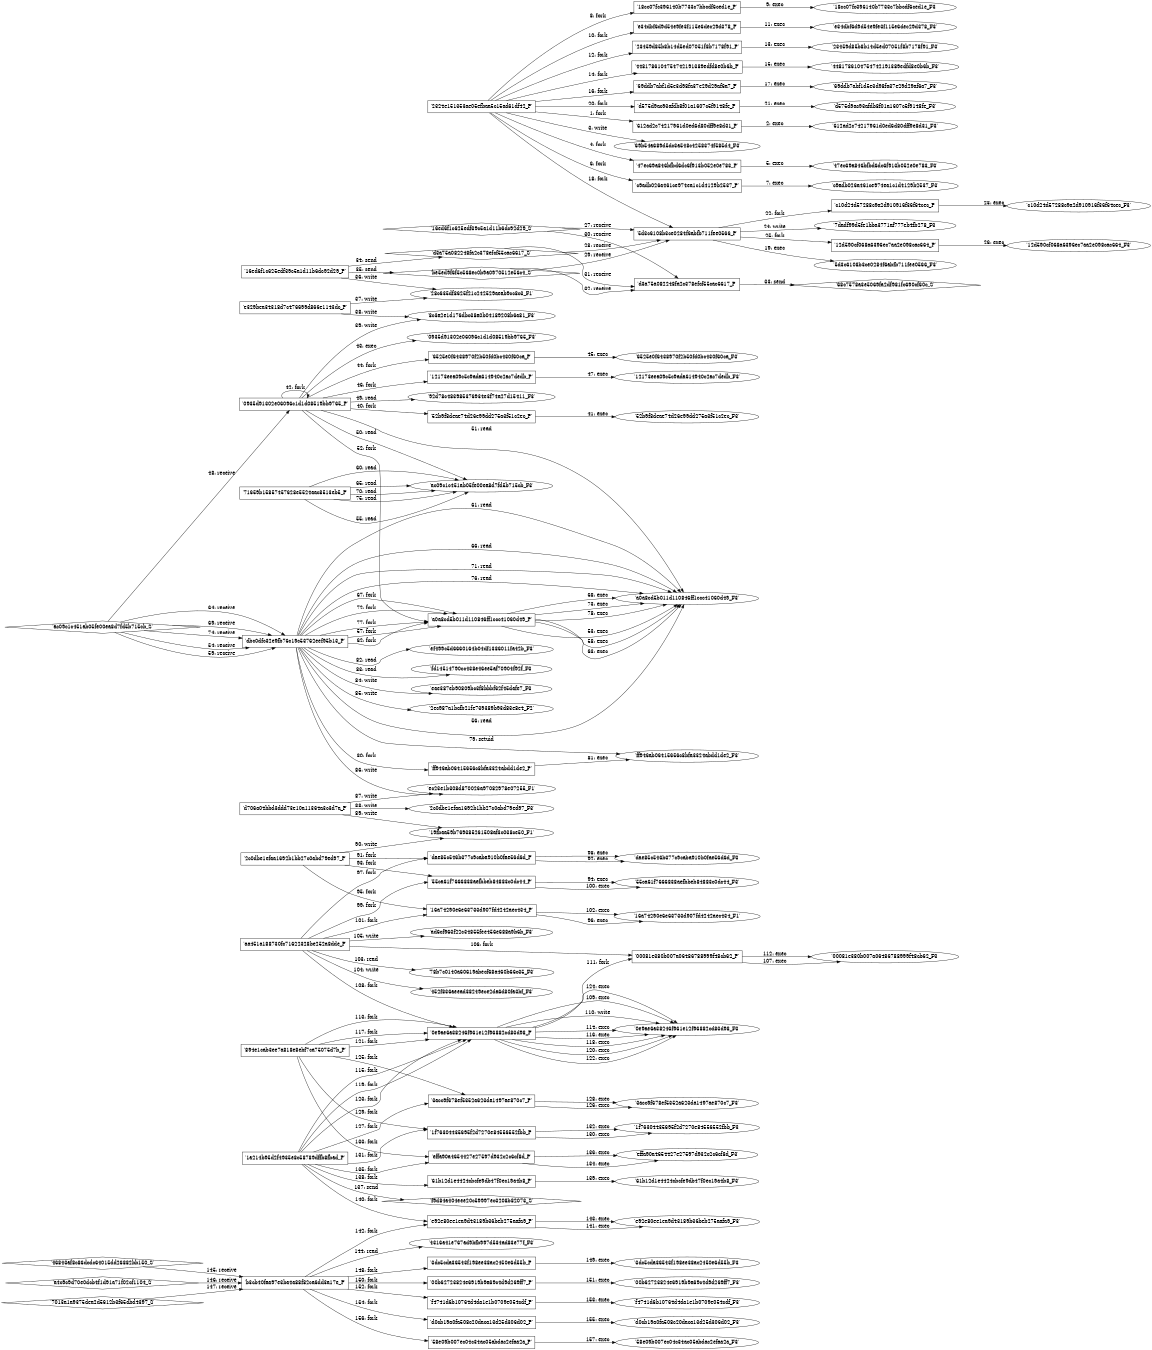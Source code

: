 digraph "D:\Learning\Paper\apt\基于CTI的攻击预警\Dataset\攻击图\ASGfromALLCTI\Lemon Duck spreads its wings Actors target Microsoft Exchange servers, incorporate new TTPs.dot" {
rankdir="LR"
size="9"
fixedsize="false"
splines="true"
nodesep=0.3
ranksep=0
fontsize=10
overlap="scalexy"
engine= "neato"
	"'2324e151353ae05efbaa5c15ad61df42_P'" [node_type=Process shape=box]
	"'612ad2c74217961d0ed6d80dff9e8d31_P'" [node_type=Process shape=box]
	"'2324e151353ae05efbaa5c15ad61df42_P'" -> "'612ad2c74217961d0ed6d80dff9e8d31_P'" [label="1: fork"]
	"'612ad2c74217961d0ed6d80dff9e8d31_P'" [node_type=Process shape=box]
	"'612ad2c74217961d0ed6d80dff9e8d31_F3'" [node_type=File shape=ellipse]
	"'612ad2c74217961d0ed6d80dff9e8d31_P'" -> "'612ad2c74217961d0ed6d80dff9e8d31_F3'" [label="2: exec"]
	"'69b54a689d5dc3a548c4258374f585d4_F3'" [node_type=file shape=ellipse]
	"'2324e151353ae05efbaa5c15ad61df42_P'" [node_type=Process shape=box]
	"'2324e151353ae05efbaa5c15ad61df42_P'" -> "'69b54a689d5dc3a548c4258374f585d4_F3'" [label="3: write"]
	"'2324e151353ae05efbaa5c15ad61df42_P'" [node_type=Process shape=box]
	"'47ec69a846bfbd6dc6f913b052e0e783_P'" [node_type=Process shape=box]
	"'2324e151353ae05efbaa5c15ad61df42_P'" -> "'47ec69a846bfbd6dc6f913b052e0e783_P'" [label="4: fork"]
	"'47ec69a846bfbd6dc6f913b052e0e783_P'" [node_type=Process shape=box]
	"'47ec69a846bfbd6dc6f913b052e0e783_F3'" [node_type=File shape=ellipse]
	"'47ec69a846bfbd6dc6f913b052e0e783_P'" -> "'47ec69a846bfbd6dc6f913b052e0e783_F3'" [label="5: exec"]
	"'2324e151353ae05efbaa5c15ad61df42_P'" [node_type=Process shape=box]
	"'c9adb026a461ce974ea1c1d4129b2537_P'" [node_type=Process shape=box]
	"'2324e151353ae05efbaa5c15ad61df42_P'" -> "'c9adb026a461ce974ea1c1d4129b2537_P'" [label="6: fork"]
	"'c9adb026a461ce974ea1c1d4129b2537_P'" [node_type=Process shape=box]
	"'c9adb026a461ce974ea1c1d4129b2537_F3'" [node_type=File shape=ellipse]
	"'c9adb026a461ce974ea1c1d4129b2537_P'" -> "'c9adb026a461ce974ea1c1d4129b2537_F3'" [label="7: exec"]
	"'2324e151353ae05efbaa5c15ad61df42_P'" [node_type=Process shape=box]
	"'18cc07fc396140b7733c7bbcdf6ced1e_P'" [node_type=Process shape=box]
	"'2324e151353ae05efbaa5c15ad61df42_P'" -> "'18cc07fc396140b7733c7bbcdf6ced1e_P'" [label="8: fork"]
	"'18cc07fc396140b7733c7bbcdf6ced1e_P'" [node_type=Process shape=box]
	"'18cc07fc396140b7733c7bbcdf6ced1e_F3'" [node_type=File shape=ellipse]
	"'18cc07fc396140b7733c7bbcdf6ced1e_P'" -> "'18cc07fc396140b7733c7bbcdf6ced1e_F3'" [label="9: exec"]
	"'2324e151353ae05efbaa5c15ad61df42_P'" [node_type=Process shape=box]
	"'e34dbf6d9d54e9fe3f115e6dec29d378_P'" [node_type=Process shape=box]
	"'2324e151353ae05efbaa5c15ad61df42_P'" -> "'e34dbf6d9d54e9fe3f115e6dec29d378_P'" [label="10: fork"]
	"'e34dbf6d9d54e9fe3f115e6dec29d378_P'" [node_type=Process shape=box]
	"'e34dbf6d9d54e9fe3f115e6dec29d378_F3'" [node_type=File shape=ellipse]
	"'e34dbf6d9d54e9fe3f115e6dec29d378_P'" -> "'e34dbf6d9d54e9fe3f115e6dec29d378_F3'" [label="11: exec"]
	"'2324e151353ae05efbaa5c15ad61df42_P'" [node_type=Process shape=box]
	"'23459d85b8b14d5ed07051f8b7178f91_P'" [node_type=Process shape=box]
	"'2324e151353ae05efbaa5c15ad61df42_P'" -> "'23459d85b8b14d5ed07051f8b7178f91_P'" [label="12: fork"]
	"'23459d85b8b14d5ed07051f8b7178f91_P'" [node_type=Process shape=box]
	"'23459d85b8b14d5ed07051f8b7178f91_F3'" [node_type=File shape=ellipse]
	"'23459d85b8b14d5ed07051f8b7178f91_P'" -> "'23459d85b8b14d5ed07051f8b7178f91_F3'" [label="13: exec"]
	"'2324e151353ae05efbaa5c15ad61df42_P'" [node_type=Process shape=box]
	"'4481786104754742191389edfd8e0b6b_P'" [node_type=Process shape=box]
	"'2324e151353ae05efbaa5c15ad61df42_P'" -> "'4481786104754742191389edfd8e0b6b_P'" [label="14: fork"]
	"'4481786104754742191389edfd8e0b6b_P'" [node_type=Process shape=box]
	"'4481786104754742191389edfd8e0b6b_F3'" [node_type=File shape=ellipse]
	"'4481786104754742191389edfd8e0b6b_P'" -> "'4481786104754742191389edfd8e0b6b_F3'" [label="15: exec"]
	"'2324e151353ae05efbaa5c15ad61df42_P'" [node_type=Process shape=box]
	"'69ddb7abf1d5e3d98fa37e29d29af6a7_P'" [node_type=Process shape=box]
	"'2324e151353ae05efbaa5c15ad61df42_P'" -> "'69ddb7abf1d5e3d98fa37e29d29af6a7_P'" [label="16: fork"]
	"'69ddb7abf1d5e3d98fa37e29d29af6a7_P'" [node_type=Process shape=box]
	"'69ddb7abf1d5e3d98fa37e29d29af6a7_F3'" [node_type=File shape=ellipse]
	"'69ddb7abf1d5e3d98fa37e29d29af6a7_P'" -> "'69ddb7abf1d5e3d98fa37e29d29af6a7_F3'" [label="17: exec"]
	"'2324e151353ae05efbaa5c15ad61df42_P'" [node_type=Process shape=box]
	"'5d3c6108b3ce0284f6abfb711fee0566_P'" [node_type=Process shape=box]
	"'2324e151353ae05efbaa5c15ad61df42_P'" -> "'5d3c6108b3ce0284f6abfb711fee0566_P'" [label="18: fork"]
	"'5d3c6108b3ce0284f6abfb711fee0566_P'" [node_type=Process shape=box]
	"'5d3c6108b3ce0284f6abfb711fee0566_F3'" [node_type=File shape=ellipse]
	"'5d3c6108b3ce0284f6abfb711fee0566_P'" -> "'5d3c6108b3ce0284f6abfb711fee0566_F3'" [label="19: exec"]
	"'2324e151353ae05efbaa5c15ad61df42_P'" [node_type=Process shape=box]
	"'d575d9ac93afdb8f01a1607c5f9148fe_P'" [node_type=Process shape=box]
	"'2324e151353ae05efbaa5c15ad61df42_P'" -> "'d575d9ac93afdb8f01a1607c5f9148fe_P'" [label="20: fork"]
	"'d575d9ac93afdb8f01a1607c5f9148fe_P'" [node_type=Process shape=box]
	"'d575d9ac93afdb8f01a1607c5f9148fe_F3'" [node_type=File shape=ellipse]
	"'d575d9ac93afdb8f01a1607c5f9148fe_P'" -> "'d575d9ac93afdb8f01a1607c5f9148fe_F3'" [label="21: exec"]
	"'5d3c6108b3ce0284f6abfb711fee0566_P'" [node_type=Process shape=box]
	"'c10d24d57288c9a2d910916f36f64cec_P'" [node_type=Process shape=box]
	"'5d3c6108b3ce0284f6abfb711fee0566_P'" -> "'c10d24d57288c9a2d910916f36f64cec_P'" [label="22: fork"]
	"'c10d24d57288c9a2d910916f36f64cec_P'" [node_type=Process shape=box]
	"'c10d24d57288c9a2d910916f36f64cec_F3'" [node_type=File shape=ellipse]
	"'c10d24d57288c9a2d910916f36f64cec_P'" -> "'c10d24d57288c9a2d910916f36f64cec_F3'" [label="23: exec"]
	"'7dadf99d5fe1bba3771af777eb4fb278_F3'" [node_type=file shape=ellipse]
	"'5d3c6108b3ce0284f6abfb711fee0566_P'" [node_type=Process shape=box]
	"'5d3c6108b3ce0284f6abfb711fee0566_P'" -> "'7dadf99d5fe1bba3771af777eb4fb278_F3'" [label="24: write"]
	"'5d3c6108b3ce0284f6abfb711fee0566_P'" [node_type=Process shape=box]
	"'12d590cf068a6396ec7aa2e098cac664_P'" [node_type=Process shape=box]
	"'5d3c6108b3ce0284f6abfb711fee0566_P'" -> "'12d590cf068a6396ec7aa2e098cac664_P'" [label="25: fork"]
	"'12d590cf068a6396ec7aa2e098cac664_P'" [node_type=Process shape=box]
	"'12d590cf068a6396ec7aa2e098cac664_F3'" [node_type=File shape=ellipse]
	"'12d590cf068a6396ec7aa2e098cac664_P'" -> "'12d590cf068a6396ec7aa2e098cac664_F3'" [label="26: exec"]
	"'5d3c6108b3ce0284f6abfb711fee0566_P'" [node_type=Process shape=box]
	"'16ed6f1c625edf39c5a1d11b6dc92d29_S'" [node_type=Socket shape=diamond]
	"'16ed6f1c625edf39c5a1d11b6dc92d29_S'" -> "'5d3c6108b3ce0284f6abfb711fee0566_P'" [label="27: receive"]
	"'5d3c6108b3ce0284f6abfb711fee0566_P'" [node_type=Process shape=box]
	"'d3a75a082248fa2c378efcf55cac6617_S'" [node_type=Socket shape=diamond]
	"'d3a75a082248fa2c378efcf55cac6617_S'" -> "'5d3c6108b3ce0284f6abfb711fee0566_P'" [label="28: receive"]
	"'5d3c6108b3ce0284f6abfb711fee0566_P'" [node_type=Process shape=box]
	"'be5ed9f6f5c568ec0b9a0970512e56c4_S'" [node_type=Socket shape=diamond]
	"'be5ed9f6f5c568ec0b9a0970512e56c4_S'" -> "'5d3c6108b3ce0284f6abfb711fee0566_P'" [label="29: receive"]
	"'d3a75a082248fa2c378efcf55cac6617_P'" [node_type=Process shape=box]
	"'16ed6f1c625edf39c5a1d11b6dc92d29_S'" [node_type=Socket shape=diamond]
	"'16ed6f1c625edf39c5a1d11b6dc92d29_S'" -> "'d3a75a082248fa2c378efcf55cac6617_P'" [label="30: receive"]
	"'d3a75a082248fa2c378efcf55cac6617_P'" [node_type=Process shape=box]
	"'d3a75a082248fa2c378efcf55cac6617_S'" [node_type=Socket shape=diamond]
	"'d3a75a082248fa2c378efcf55cac6617_S'" -> "'d3a75a082248fa2c378efcf55cac6617_P'" [label="31: receive"]
	"'d3a75a082248fa2c378efcf55cac6617_P'" [node_type=Process shape=box]
	"'be5ed9f6f5c568ec0b9a0970512e56c4_S'" [node_type=Socket shape=diamond]
	"'be5ed9f6f5c568ec0b9a0970512e56c4_S'" -> "'d3a75a082248fa2c378efcf55cac6617_P'" [label="32: receive"]
	"'68c7578a3e5069fa2df981fc690cf60c_S'" [node_type=Socket shape=diamond]
	"'d3a75a082248fa2c378efcf55cac6617_P'" [node_type=Process shape=box]
	"'d3a75a082248fa2c378efcf55cac6617_P'" -> "'68c7578a3e5069fa2df981fc690cf60c_S'" [label="33: send"]
	"'d3a75a082248fa2c378efcf55cac6617_S'" [node_type=Socket shape=diamond]
	"'16ed6f1c625edf39c5a1d11b6dc92d29_P'" [node_type=Process shape=box]
	"'16ed6f1c625edf39c5a1d11b6dc92d29_P'" -> "'d3a75a082248fa2c378efcf55cac6617_S'" [label="34: send"]
	"'be5ed9f6f5c568ec0b9a0970512e56c4_S'" [node_type=Socket shape=diamond]
	"'16ed6f1c625edf39c5a1d11b6dc92d29_P'" [node_type=Process shape=box]
	"'16ed6f1c625edf39c5a1d11b6dc92d29_P'" -> "'be5ed9f6f5c568ec0b9a0970512e56c4_S'" [label="35: send"]
	"'28c635df8625f21c242529aeab9cc8c3_F1'" [node_type=file shape=ellipse]
	"'16ed6f1c625edf39c5a1d11b6dc92d29_P'" [node_type=Process shape=box]
	"'16ed6f1c625edf39c5a1d11b6dc92d29_P'" -> "'28c635df8625f21c242529aeab9cc8c3_F1'" [label="36: write"]
	"'28c635df8625f21c242529aeab9cc8c3_F1'" [node_type=file shape=ellipse]
	"'e329bea34318d7c476699d866e1143dc_P'" [node_type=Process shape=box]
	"'e329bea34318d7c476699d866e1143dc_P'" -> "'28c635df8625f21c242529aeab9cc8c3_F1'" [label="37: write"]
	"'8c3a2e1d176dbc38a0b04189208b6a81_F3'" [node_type=file shape=ellipse]
	"'e329bea34318d7c476699d866e1143dc_P'" [node_type=Process shape=box]
	"'e329bea34318d7c476699d866e1143dc_P'" -> "'8c3a2e1d176dbc38a0b04189208b6a81_F3'" [label="38: write"]
	"'8c3a2e1d176dbc38a0b04189208b6a81_F3'" [node_type=file shape=ellipse]
	"'0935d91302e06096c1d1d08519bb9765_P'" [node_type=Process shape=box]
	"'0935d91302e06096c1d1d08519bb9765_P'" -> "'8c3a2e1d176dbc38a0b04189208b6a81_F3'" [label="39: write"]
	"'0935d91302e06096c1d1d08519bb9765_P'" [node_type=Process shape=box]
	"'52b9f8deae74d26e99dd275a3f51c2ec_P'" [node_type=Process shape=box]
	"'0935d91302e06096c1d1d08519bb9765_P'" -> "'52b9f8deae74d26e99dd275a3f51c2ec_P'" [label="40: fork"]
	"'52b9f8deae74d26e99dd275a3f51c2ec_P'" [node_type=Process shape=box]
	"'52b9f8deae74d26e99dd275a3f51c2ec_F3'" [node_type=File shape=ellipse]
	"'52b9f8deae74d26e99dd275a3f51c2ec_P'" -> "'52b9f8deae74d26e99dd275a3f51c2ec_F3'" [label="41: exec"]
	"'0935d91302e06096c1d1d08519bb9765_P'" [node_type=Process shape=box]
	"'0935d91302e06096c1d1d08519bb9765_P'" [node_type=Process shape=box]
	"'0935d91302e06096c1d1d08519bb9765_P'" -> "'0935d91302e06096c1d1d08519bb9765_P'" [label="42: fork"]
	"'0935d91302e06096c1d1d08519bb9765_P'" [node_type=Process shape=box]
	"'0935d91302e06096c1d1d08519bb9765_F3'" [node_type=File shape=ellipse]
	"'0935d91302e06096c1d1d08519bb9765_P'" -> "'0935d91302e06096c1d1d08519bb9765_F3'" [label="43: exec"]
	"'0935d91302e06096c1d1d08519bb9765_P'" [node_type=Process shape=box]
	"'6525e0f6438970f2b50fd0bc430f60ca_P'" [node_type=Process shape=box]
	"'0935d91302e06096c1d1d08519bb9765_P'" -> "'6525e0f6438970f2b50fd0bc430f60ca_P'" [label="44: fork"]
	"'6525e0f6438970f2b50fd0bc430f60ca_P'" [node_type=Process shape=box]
	"'6525e0f6438970f2b50fd0bc430f60ca_F3'" [node_type=File shape=ellipse]
	"'6525e0f6438970f2b50fd0bc430f60ca_P'" -> "'6525e0f6438970f2b50fd0bc430f60ca_F3'" [label="45: exec"]
	"'0935d91302e06096c1d1d08519bb9765_P'" [node_type=Process shape=box]
	"'12173eea09c5c9ada614940c2ac7dedb_P'" [node_type=Process shape=box]
	"'0935d91302e06096c1d1d08519bb9765_P'" -> "'12173eea09c5c9ada614940c2ac7dedb_P'" [label="46: fork"]
	"'12173eea09c5c9ada614940c2ac7dedb_P'" [node_type=Process shape=box]
	"'12173eea09c5c9ada614940c2ac7dedb_F3'" [node_type=File shape=ellipse]
	"'12173eea09c5c9ada614940c2ac7dedb_P'" -> "'12173eea09c5c9ada614940c2ac7dedb_F3'" [label="47: exec"]
	"'0935d91302e06096c1d1d08519bb9765_P'" [node_type=Process shape=box]
	"'ac09c1c451ab05fe00ea8d7fd5b715cb_S'" [node_type=Socket shape=diamond]
	"'ac09c1c451ab05fe00ea8d7fd5b715cb_S'" -> "'0935d91302e06096c1d1d08519bb9765_P'" [label="48: receive"]
	"'92d78c483985376934e3f74a27d15411_F3'" [node_type=file shape=ellipse]
	"'0935d91302e06096c1d1d08519bb9765_P'" [node_type=Process shape=box]
	"'0935d91302e06096c1d1d08519bb9765_P'" -> "'92d78c483985376934e3f74a27d15411_F3'" [label="49: read"]
	"'ac09c1c451ab05fe00ea8d7fd5b715cb_F3'" [node_type=file shape=ellipse]
	"'0935d91302e06096c1d1d08519bb9765_P'" [node_type=Process shape=box]
	"'0935d91302e06096c1d1d08519bb9765_P'" -> "'ac09c1c451ab05fe00ea8d7fd5b715cb_F3'" [label="50: read"]
	"'a0a8cd5b011d110846ff1ccc41060d49_F3'" [node_type=file shape=ellipse]
	"'0935d91302e06096c1d1d08519bb9765_P'" [node_type=Process shape=box]
	"'0935d91302e06096c1d1d08519bb9765_P'" -> "'a0a8cd5b011d110846ff1ccc41060d49_F3'" [label="51: read"]
	"'0935d91302e06096c1d1d08519bb9765_P'" [node_type=Process shape=box]
	"'a0a8cd5b011d110846ff1ccc41060d49_P'" [node_type=Process shape=box]
	"'0935d91302e06096c1d1d08519bb9765_P'" -> "'a0a8cd5b011d110846ff1ccc41060d49_P'" [label="52: fork"]
	"'a0a8cd5b011d110846ff1ccc41060d49_P'" [node_type=Process shape=box]
	"'a0a8cd5b011d110846ff1ccc41060d49_F3'" [node_type=File shape=ellipse]
	"'a0a8cd5b011d110846ff1ccc41060d49_P'" -> "'a0a8cd5b011d110846ff1ccc41060d49_F3'" [label="53: exec"]
	"'dbc0dfc32e9fb76c19c53762eef95b13_P'" [node_type=Process shape=box]
	"'ac09c1c451ab05fe00ea8d7fd5b715cb_S'" [node_type=Socket shape=diamond]
	"'ac09c1c451ab05fe00ea8d7fd5b715cb_S'" -> "'dbc0dfc32e9fb76c19c53762eef95b13_P'" [label="54: receive"]
	"'ac09c1c451ab05fe00ea8d7fd5b715cb_F3'" [node_type=file shape=ellipse]
	"'71659b15857457628e5524aac8513eb5_P'" [node_type=Process shape=box]
	"'71659b15857457628e5524aac8513eb5_P'" -> "'ac09c1c451ab05fe00ea8d7fd5b715cb_F3'" [label="55: read"]
	"'a0a8cd5b011d110846ff1ccc41060d49_F3'" [node_type=file shape=ellipse]
	"'dbc0dfc32e9fb76c19c53762eef95b13_P'" [node_type=Process shape=box]
	"'dbc0dfc32e9fb76c19c53762eef95b13_P'" -> "'a0a8cd5b011d110846ff1ccc41060d49_F3'" [label="56: read"]
	"'dbc0dfc32e9fb76c19c53762eef95b13_P'" [node_type=Process shape=box]
	"'a0a8cd5b011d110846ff1ccc41060d49_P'" [node_type=Process shape=box]
	"'dbc0dfc32e9fb76c19c53762eef95b13_P'" -> "'a0a8cd5b011d110846ff1ccc41060d49_P'" [label="57: fork"]
	"'a0a8cd5b011d110846ff1ccc41060d49_P'" [node_type=Process shape=box]
	"'a0a8cd5b011d110846ff1ccc41060d49_F3'" [node_type=File shape=ellipse]
	"'a0a8cd5b011d110846ff1ccc41060d49_P'" -> "'a0a8cd5b011d110846ff1ccc41060d49_F3'" [label="58: exec"]
	"'dbc0dfc32e9fb76c19c53762eef95b13_P'" [node_type=Process shape=box]
	"'ac09c1c451ab05fe00ea8d7fd5b715cb_S'" [node_type=Socket shape=diamond]
	"'ac09c1c451ab05fe00ea8d7fd5b715cb_S'" -> "'dbc0dfc32e9fb76c19c53762eef95b13_P'" [label="59: receive"]
	"'ac09c1c451ab05fe00ea8d7fd5b715cb_F3'" [node_type=file shape=ellipse]
	"'71659b15857457628e5524aac8513eb5_P'" [node_type=Process shape=box]
	"'71659b15857457628e5524aac8513eb5_P'" -> "'ac09c1c451ab05fe00ea8d7fd5b715cb_F3'" [label="60: read"]
	"'a0a8cd5b011d110846ff1ccc41060d49_F3'" [node_type=file shape=ellipse]
	"'dbc0dfc32e9fb76c19c53762eef95b13_P'" [node_type=Process shape=box]
	"'dbc0dfc32e9fb76c19c53762eef95b13_P'" -> "'a0a8cd5b011d110846ff1ccc41060d49_F3'" [label="61: read"]
	"'dbc0dfc32e9fb76c19c53762eef95b13_P'" [node_type=Process shape=box]
	"'a0a8cd5b011d110846ff1ccc41060d49_P'" [node_type=Process shape=box]
	"'dbc0dfc32e9fb76c19c53762eef95b13_P'" -> "'a0a8cd5b011d110846ff1ccc41060d49_P'" [label="62: fork"]
	"'a0a8cd5b011d110846ff1ccc41060d49_P'" [node_type=Process shape=box]
	"'a0a8cd5b011d110846ff1ccc41060d49_F3'" [node_type=File shape=ellipse]
	"'a0a8cd5b011d110846ff1ccc41060d49_P'" -> "'a0a8cd5b011d110846ff1ccc41060d49_F3'" [label="63: exec"]
	"'dbc0dfc32e9fb76c19c53762eef95b13_P'" [node_type=Process shape=box]
	"'ac09c1c451ab05fe00ea8d7fd5b715cb_S'" [node_type=Socket shape=diamond]
	"'ac09c1c451ab05fe00ea8d7fd5b715cb_S'" -> "'dbc0dfc32e9fb76c19c53762eef95b13_P'" [label="64: receive"]
	"'ac09c1c451ab05fe00ea8d7fd5b715cb_F3'" [node_type=file shape=ellipse]
	"'71659b15857457628e5524aac8513eb5_P'" [node_type=Process shape=box]
	"'71659b15857457628e5524aac8513eb5_P'" -> "'ac09c1c451ab05fe00ea8d7fd5b715cb_F3'" [label="65: read"]
	"'a0a8cd5b011d110846ff1ccc41060d49_F3'" [node_type=file shape=ellipse]
	"'dbc0dfc32e9fb76c19c53762eef95b13_P'" [node_type=Process shape=box]
	"'dbc0dfc32e9fb76c19c53762eef95b13_P'" -> "'a0a8cd5b011d110846ff1ccc41060d49_F3'" [label="66: read"]
	"'dbc0dfc32e9fb76c19c53762eef95b13_P'" [node_type=Process shape=box]
	"'a0a8cd5b011d110846ff1ccc41060d49_P'" [node_type=Process shape=box]
	"'dbc0dfc32e9fb76c19c53762eef95b13_P'" -> "'a0a8cd5b011d110846ff1ccc41060d49_P'" [label="67: fork"]
	"'a0a8cd5b011d110846ff1ccc41060d49_P'" [node_type=Process shape=box]
	"'a0a8cd5b011d110846ff1ccc41060d49_F3'" [node_type=File shape=ellipse]
	"'a0a8cd5b011d110846ff1ccc41060d49_P'" -> "'a0a8cd5b011d110846ff1ccc41060d49_F3'" [label="68: exec"]
	"'dbc0dfc32e9fb76c19c53762eef95b13_P'" [node_type=Process shape=box]
	"'ac09c1c451ab05fe00ea8d7fd5b715cb_S'" [node_type=Socket shape=diamond]
	"'ac09c1c451ab05fe00ea8d7fd5b715cb_S'" -> "'dbc0dfc32e9fb76c19c53762eef95b13_P'" [label="69: receive"]
	"'ac09c1c451ab05fe00ea8d7fd5b715cb_F3'" [node_type=file shape=ellipse]
	"'71659b15857457628e5524aac8513eb5_P'" [node_type=Process shape=box]
	"'71659b15857457628e5524aac8513eb5_P'" -> "'ac09c1c451ab05fe00ea8d7fd5b715cb_F3'" [label="70: read"]
	"'a0a8cd5b011d110846ff1ccc41060d49_F3'" [node_type=file shape=ellipse]
	"'dbc0dfc32e9fb76c19c53762eef95b13_P'" [node_type=Process shape=box]
	"'dbc0dfc32e9fb76c19c53762eef95b13_P'" -> "'a0a8cd5b011d110846ff1ccc41060d49_F3'" [label="71: read"]
	"'dbc0dfc32e9fb76c19c53762eef95b13_P'" [node_type=Process shape=box]
	"'a0a8cd5b011d110846ff1ccc41060d49_P'" [node_type=Process shape=box]
	"'dbc0dfc32e9fb76c19c53762eef95b13_P'" -> "'a0a8cd5b011d110846ff1ccc41060d49_P'" [label="72: fork"]
	"'a0a8cd5b011d110846ff1ccc41060d49_P'" [node_type=Process shape=box]
	"'a0a8cd5b011d110846ff1ccc41060d49_F3'" [node_type=File shape=ellipse]
	"'a0a8cd5b011d110846ff1ccc41060d49_P'" -> "'a0a8cd5b011d110846ff1ccc41060d49_F3'" [label="73: exec"]
	"'dbc0dfc32e9fb76c19c53762eef95b13_P'" [node_type=Process shape=box]
	"'ac09c1c451ab05fe00ea8d7fd5b715cb_S'" [node_type=Socket shape=diamond]
	"'ac09c1c451ab05fe00ea8d7fd5b715cb_S'" -> "'dbc0dfc32e9fb76c19c53762eef95b13_P'" [label="74: receive"]
	"'ac09c1c451ab05fe00ea8d7fd5b715cb_F3'" [node_type=file shape=ellipse]
	"'71659b15857457628e5524aac8513eb5_P'" [node_type=Process shape=box]
	"'71659b15857457628e5524aac8513eb5_P'" -> "'ac09c1c451ab05fe00ea8d7fd5b715cb_F3'" [label="75: read"]
	"'a0a8cd5b011d110846ff1ccc41060d49_F3'" [node_type=file shape=ellipse]
	"'dbc0dfc32e9fb76c19c53762eef95b13_P'" [node_type=Process shape=box]
	"'dbc0dfc32e9fb76c19c53762eef95b13_P'" -> "'a0a8cd5b011d110846ff1ccc41060d49_F3'" [label="76: read"]
	"'dbc0dfc32e9fb76c19c53762eef95b13_P'" [node_type=Process shape=box]
	"'a0a8cd5b011d110846ff1ccc41060d49_P'" [node_type=Process shape=box]
	"'dbc0dfc32e9fb76c19c53762eef95b13_P'" -> "'a0a8cd5b011d110846ff1ccc41060d49_P'" [label="77: fork"]
	"'a0a8cd5b011d110846ff1ccc41060d49_P'" [node_type=Process shape=box]
	"'a0a8cd5b011d110846ff1ccc41060d49_F3'" [node_type=File shape=ellipse]
	"'a0a8cd5b011d110846ff1ccc41060d49_P'" -> "'a0a8cd5b011d110846ff1ccc41060d49_F3'" [label="78: exec"]
	"'ff946ab06415656c8bfa3324abdd1de2_F3'" [node_type=file shape=ellipse]
	"'dbc0dfc32e9fb76c19c53762eef95b13_P'" [node_type=Process shape=box]
	"'dbc0dfc32e9fb76c19c53762eef95b13_P'" -> "'ff946ab06415656c8bfa3324abdd1de2_F3'" [label="79: setuid"]
	"'dbc0dfc32e9fb76c19c53762eef95b13_P'" [node_type=Process shape=box]
	"'ff946ab06415656c8bfa3324abdd1de2_P'" [node_type=Process shape=box]
	"'dbc0dfc32e9fb76c19c53762eef95b13_P'" -> "'ff946ab06415656c8bfa3324abdd1de2_P'" [label="80: fork"]
	"'ff946ab06415656c8bfa3324abdd1de2_P'" [node_type=Process shape=box]
	"'ff946ab06415656c8bfa3324abdd1de2_F3'" [node_type=File shape=ellipse]
	"'ff946ab06415656c8bfa3324abdd1de2_P'" -> "'ff946ab06415656c8bfa3324abdd1de2_F3'" [label="81: exec"]
	"'ef499c5d6660164b04df1386011fa42b_F3'" [node_type=file shape=ellipse]
	"'dbc0dfc32e9fb76c19c53762eef95b13_P'" [node_type=Process shape=box]
	"'dbc0dfc32e9fb76c19c53762eef95b13_P'" -> "'ef499c5d6660164b04df1386011fa42b_F3'" [label="82: read"]
	"'fd14514790cc438e46ee5af70904f92f_F3'" [node_type=file shape=ellipse]
	"'dbc0dfc32e9fb76c19c53762eef95b13_P'" [node_type=Process shape=box]
	"'dbc0dfc32e9fb76c19c53762eef95b13_P'" -> "'fd14514790cc438e46ee5af70904f92f_F3'" [label="83: read"]
	"'eae387eb90809bc3f8bbbf62f45dafe7_F3'" [node_type=file shape=ellipse]
	"'dbc0dfc32e9fb76c19c53762eef95b13_P'" [node_type=Process shape=box]
	"'dbc0dfc32e9fb76c19c53762eef95b13_P'" -> "'eae387eb90809bc3f8bbbf62f45dafe7_F3'" [label="84: write"]
	"'2ec987a1bcfb21fe739389b93d83e8e4_F2'" [node_type=file shape=ellipse]
	"'dbc0dfc32e9fb76c19c53762eef95b13_P'" [node_type=Process shape=box]
	"'dbc0dfc32e9fb76c19c53762eef95b13_P'" -> "'2ec987a1bcfb21fe739389b93d83e8e4_F2'" [label="85: write"]
	"'ec23e1b308d870026a97082978e07255_F1'" [node_type=file shape=ellipse]
	"'dbc0dfc32e9fb76c19c53762eef95b13_P'" [node_type=Process shape=box]
	"'dbc0dfc32e9fb76c19c53762eef95b13_P'" -> "'ec23e1b308d870026a97082978e07255_F1'" [label="86: write"]
	"'ec23e1b308d870026a97082978e07255_F1'" [node_type=file shape=ellipse]
	"'d706a04bbd3ddd73e10a11364a3c3d7a_P'" [node_type=Process shape=box]
	"'d706a04bbd3ddd73e10a11364a3c3d7a_P'" -> "'ec23e1b308d870026a97082978e07255_F1'" [label="87: write"]
	"'2c0dbe1efaa1692b1bb27c0abd79ed97_F3'" [node_type=file shape=ellipse]
	"'d706a04bbd3ddd73e10a11364a3c3d7a_P'" [node_type=Process shape=box]
	"'d706a04bbd3ddd73e10a11364a3c3d7a_P'" -> "'2c0dbe1efaa1692b1bb27c0abd79ed97_F3'" [label="88: write"]
	"'19fbaa59b769385261508af3c038ce50_F1'" [node_type=file shape=ellipse]
	"'d706a04bbd3ddd73e10a11364a3c3d7a_P'" [node_type=Process shape=box]
	"'d706a04bbd3ddd73e10a11364a3c3d7a_P'" -> "'19fbaa59b769385261508af3c038ce50_F1'" [label="89: write"]
	"'19fbaa59b769385261508af3c038ce50_F1'" [node_type=file shape=ellipse]
	"'2c0dbe1efaa1692b1bb27c0abd79ed97_P'" [node_type=Process shape=box]
	"'2c0dbe1efaa1692b1bb27c0abd79ed97_P'" -> "'19fbaa59b769385261508af3c038ce50_F1'" [label="90: write"]
	"'2c0dbe1efaa1692b1bb27c0abd79ed97_P'" [node_type=Process shape=box]
	"'dae85c546b377c9caba910b0fae56d6d_P'" [node_type=Process shape=box]
	"'2c0dbe1efaa1692b1bb27c0abd79ed97_P'" -> "'dae85c546b377c9caba910b0fae56d6d_P'" [label="91: fork"]
	"'dae85c546b377c9caba910b0fae56d6d_P'" [node_type=Process shape=box]
	"'dae85c546b377c9caba910b0fae56d6d_F3'" [node_type=File shape=ellipse]
	"'dae85c546b377c9caba910b0fae56d6d_P'" -> "'dae85c546b377c9caba910b0fae56d6d_F3'" [label="92: exec"]
	"'2c0dbe1efaa1692b1bb27c0abd79ed97_P'" [node_type=Process shape=box]
	"'55ca61f7666838aefbbeb84883c0dc44_P'" [node_type=Process shape=box]
	"'2c0dbe1efaa1692b1bb27c0abd79ed97_P'" -> "'55ca61f7666838aefbbeb84883c0dc44_P'" [label="93: fork"]
	"'55ca61f7666838aefbbeb84883c0dc44_P'" [node_type=Process shape=box]
	"'55ca61f7666838aefbbeb84883c0dc44_F3'" [node_type=File shape=ellipse]
	"'55ca61f7666838aefbbeb84883c0dc44_P'" -> "'55ca61f7666838aefbbeb84883c0dc44_F3'" [label="94: exec"]
	"'2c0dbe1efaa1692b1bb27c0abd79ed97_P'" [node_type=Process shape=box]
	"'16a74290e6e63733d907fd4242aec434_P'" [node_type=Process shape=box]
	"'2c0dbe1efaa1692b1bb27c0abd79ed97_P'" -> "'16a74290e6e63733d907fd4242aec434_P'" [label="95: fork"]
	"'16a74290e6e63733d907fd4242aec434_P'" [node_type=Process shape=box]
	"'16a74290e6e63733d907fd4242aec434_F1'" [node_type=File shape=ellipse]
	"'16a74290e6e63733d907fd4242aec434_P'" -> "'16a74290e6e63733d907fd4242aec434_F1'" [label="96: exec"]
	"'aa451a188730fc71622328be252a8dde_P'" [node_type=Process shape=box]
	"'dae85c546b377c9caba910b0fae56d6d_P'" [node_type=Process shape=box]
	"'aa451a188730fc71622328be252a8dde_P'" -> "'dae85c546b377c9caba910b0fae56d6d_P'" [label="97: fork"]
	"'dae85c546b377c9caba910b0fae56d6d_P'" [node_type=Process shape=box]
	"'dae85c546b377c9caba910b0fae56d6d_F3'" [node_type=File shape=ellipse]
	"'dae85c546b377c9caba910b0fae56d6d_P'" -> "'dae85c546b377c9caba910b0fae56d6d_F3'" [label="98: exec"]
	"'aa451a188730fc71622328be252a8dde_P'" [node_type=Process shape=box]
	"'55ca61f7666838aefbbeb84883c0dc44_P'" [node_type=Process shape=box]
	"'aa451a188730fc71622328be252a8dde_P'" -> "'55ca61f7666838aefbbeb84883c0dc44_P'" [label="99: fork"]
	"'55ca61f7666838aefbbeb84883c0dc44_P'" [node_type=Process shape=box]
	"'55ca61f7666838aefbbeb84883c0dc44_F3'" [node_type=File shape=ellipse]
	"'55ca61f7666838aefbbeb84883c0dc44_P'" -> "'55ca61f7666838aefbbeb84883c0dc44_F3'" [label="100: exec"]
	"'aa451a188730fc71622328be252a8dde_P'" [node_type=Process shape=box]
	"'16a74290e6e63733d907fd4242aec434_P'" [node_type=Process shape=box]
	"'aa451a188730fc71622328be252a8dde_P'" -> "'16a74290e6e63733d907fd4242aec434_P'" [label="101: fork"]
	"'16a74290e6e63733d907fd4242aec434_P'" [node_type=Process shape=box]
	"'16a74290e6e63733d907fd4242aec434_F1'" [node_type=File shape=ellipse]
	"'16a74290e6e63733d907fd4242aec434_P'" -> "'16a74290e6e63733d907fd4242aec434_F1'" [label="102: exec"]
	"'78b7c0140a60619abecf68a460b66c35_F3'" [node_type=file shape=ellipse]
	"'aa451a188730fc71622328be252a8dde_P'" [node_type=Process shape=box]
	"'aa451a188730fc71622328be252a8dde_P'" -> "'78b7c0140a60619abecf68a460b66c35_F3'" [label="103: read"]
	"'452f836aeead38249ece2da6d80fa3bf_F3'" [node_type=file shape=ellipse]
	"'aa451a188730fc71622328be252a8dde_P'" [node_type=Process shape=box]
	"'aa451a188730fc71622328be252a8dde_P'" -> "'452f836aeead38249ece2da6d80fa3bf_F3'" [label="104: write"]
	"'ad6cf963f22c34855fee456e688a9b6b_F3'" [node_type=file shape=ellipse]
	"'aa451a188730fc71622328be252a8dde_P'" [node_type=Process shape=box]
	"'aa451a188730fc71622328be252a8dde_P'" -> "'ad6cf963f22c34855fee456e688a9b6b_F3'" [label="105: write"]
	"'aa451a188730fc71622328be252a8dde_P'" [node_type=Process shape=box]
	"'00081e380b007a06486788999f48cb62_P'" [node_type=Process shape=box]
	"'aa451a188730fc71622328be252a8dde_P'" -> "'00081e380b007a06486788999f48cb62_P'" [label="106: fork"]
	"'00081e380b007a06486788999f48cb62_P'" [node_type=Process shape=box]
	"'00081e380b007a06486788999f48cb62_F3'" [node_type=File shape=ellipse]
	"'00081e380b007a06486788999f48cb62_P'" -> "'00081e380b007a06486788999f48cb62_F3'" [label="107: exec"]
	"'aa451a188730fc71622328be252a8dde_P'" [node_type=Process shape=box]
	"'0e9ae6a38246f961e12f96882cd83d98_P'" [node_type=Process shape=box]
	"'aa451a188730fc71622328be252a8dde_P'" -> "'0e9ae6a38246f961e12f96882cd83d98_P'" [label="108: fork"]
	"'0e9ae6a38246f961e12f96882cd83d98_P'" [node_type=Process shape=box]
	"'0e9ae6a38246f961e12f96882cd83d98_F3'" [node_type=File shape=ellipse]
	"'0e9ae6a38246f961e12f96882cd83d98_P'" -> "'0e9ae6a38246f961e12f96882cd83d98_F3'" [label="109: exec"]
	"'0e9ae6a38246f961e12f96882cd83d98_F3'" [node_type=file shape=ellipse]
	"'0e9ae6a38246f961e12f96882cd83d98_P'" [node_type=Process shape=box]
	"'0e9ae6a38246f961e12f96882cd83d98_P'" -> "'0e9ae6a38246f961e12f96882cd83d98_F3'" [label="110: write"]
	"'0e9ae6a38246f961e12f96882cd83d98_P'" [node_type=Process shape=box]
	"'00081e380b007a06486788999f48cb62_P'" [node_type=Process shape=box]
	"'0e9ae6a38246f961e12f96882cd83d98_P'" -> "'00081e380b007a06486788999f48cb62_P'" [label="111: fork"]
	"'00081e380b007a06486788999f48cb62_P'" [node_type=Process shape=box]
	"'00081e380b007a06486788999f48cb62_F3'" [node_type=File shape=ellipse]
	"'00081e380b007a06486788999f48cb62_P'" -> "'00081e380b007a06486788999f48cb62_F3'" [label="112: exec"]
	"'894e1cab3ee7a818e8ebf7ca75075d7b_P'" [node_type=Process shape=box]
	"'0e9ae6a38246f961e12f96882cd83d98_P'" [node_type=Process shape=box]
	"'894e1cab3ee7a818e8ebf7ca75075d7b_P'" -> "'0e9ae6a38246f961e12f96882cd83d98_P'" [label="113: fork"]
	"'0e9ae6a38246f961e12f96882cd83d98_P'" [node_type=Process shape=box]
	"'0e9ae6a38246f961e12f96882cd83d98_F3'" [node_type=File shape=ellipse]
	"'0e9ae6a38246f961e12f96882cd83d98_P'" -> "'0e9ae6a38246f961e12f96882cd83d98_F3'" [label="114: exec"]
	"'1a214b95d2f4935e8c58789dffb8fbad_P'" [node_type=Process shape=box]
	"'0e9ae6a38246f961e12f96882cd83d98_P'" [node_type=Process shape=box]
	"'1a214b95d2f4935e8c58789dffb8fbad_P'" -> "'0e9ae6a38246f961e12f96882cd83d98_P'" [label="115: fork"]
	"'0e9ae6a38246f961e12f96882cd83d98_P'" [node_type=Process shape=box]
	"'0e9ae6a38246f961e12f96882cd83d98_F3'" [node_type=File shape=ellipse]
	"'0e9ae6a38246f961e12f96882cd83d98_P'" -> "'0e9ae6a38246f961e12f96882cd83d98_F3'" [label="116: exec"]
	"'894e1cab3ee7a818e8ebf7ca75075d7b_P'" [node_type=Process shape=box]
	"'0e9ae6a38246f961e12f96882cd83d98_P'" [node_type=Process shape=box]
	"'894e1cab3ee7a818e8ebf7ca75075d7b_P'" -> "'0e9ae6a38246f961e12f96882cd83d98_P'" [label="117: fork"]
	"'0e9ae6a38246f961e12f96882cd83d98_P'" [node_type=Process shape=box]
	"'0e9ae6a38246f961e12f96882cd83d98_F3'" [node_type=File shape=ellipse]
	"'0e9ae6a38246f961e12f96882cd83d98_P'" -> "'0e9ae6a38246f961e12f96882cd83d98_F3'" [label="118: exec"]
	"'1a214b95d2f4935e8c58789dffb8fbad_P'" [node_type=Process shape=box]
	"'0e9ae6a38246f961e12f96882cd83d98_P'" [node_type=Process shape=box]
	"'1a214b95d2f4935e8c58789dffb8fbad_P'" -> "'0e9ae6a38246f961e12f96882cd83d98_P'" [label="119: fork"]
	"'0e9ae6a38246f961e12f96882cd83d98_P'" [node_type=Process shape=box]
	"'0e9ae6a38246f961e12f96882cd83d98_F3'" [node_type=File shape=ellipse]
	"'0e9ae6a38246f961e12f96882cd83d98_P'" -> "'0e9ae6a38246f961e12f96882cd83d98_F3'" [label="120: exec"]
	"'894e1cab3ee7a818e8ebf7ca75075d7b_P'" [node_type=Process shape=box]
	"'0e9ae6a38246f961e12f96882cd83d98_P'" [node_type=Process shape=box]
	"'894e1cab3ee7a818e8ebf7ca75075d7b_P'" -> "'0e9ae6a38246f961e12f96882cd83d98_P'" [label="121: fork"]
	"'0e9ae6a38246f961e12f96882cd83d98_P'" [node_type=Process shape=box]
	"'0e9ae6a38246f961e12f96882cd83d98_F3'" [node_type=File shape=ellipse]
	"'0e9ae6a38246f961e12f96882cd83d98_P'" -> "'0e9ae6a38246f961e12f96882cd83d98_F3'" [label="122: exec"]
	"'1a214b95d2f4935e8c58789dffb8fbad_P'" [node_type=Process shape=box]
	"'0e9ae6a38246f961e12f96882cd83d98_P'" [node_type=Process shape=box]
	"'1a214b95d2f4935e8c58789dffb8fbad_P'" -> "'0e9ae6a38246f961e12f96882cd83d98_P'" [label="123: fork"]
	"'0e9ae6a38246f961e12f96882cd83d98_P'" [node_type=Process shape=box]
	"'0e9ae6a38246f961e12f96882cd83d98_F3'" [node_type=File shape=ellipse]
	"'0e9ae6a38246f961e12f96882cd83d98_P'" -> "'0e9ae6a38246f961e12f96882cd83d98_F3'" [label="124: exec"]
	"'894e1cab3ee7a818e8ebf7ca75075d7b_P'" [node_type=Process shape=box]
	"'3acc9f678ef5352a623da1497ae870c7_P'" [node_type=Process shape=box]
	"'894e1cab3ee7a818e8ebf7ca75075d7b_P'" -> "'3acc9f678ef5352a623da1497ae870c7_P'" [label="125: fork"]
	"'3acc9f678ef5352a623da1497ae870c7_P'" [node_type=Process shape=box]
	"'3acc9f678ef5352a623da1497ae870c7_F3'" [node_type=File shape=ellipse]
	"'3acc9f678ef5352a623da1497ae870c7_P'" -> "'3acc9f678ef5352a623da1497ae870c7_F3'" [label="126: exec"]
	"'1a214b95d2f4935e8c58789dffb8fbad_P'" [node_type=Process shape=box]
	"'3acc9f678ef5352a623da1497ae870c7_P'" [node_type=Process shape=box]
	"'1a214b95d2f4935e8c58789dffb8fbad_P'" -> "'3acc9f678ef5352a623da1497ae870c7_P'" [label="127: fork"]
	"'3acc9f678ef5352a623da1497ae870c7_P'" [node_type=Process shape=box]
	"'3acc9f678ef5352a623da1497ae870c7_F3'" [node_type=File shape=ellipse]
	"'3acc9f678ef5352a623da1497ae870c7_P'" -> "'3acc9f678ef5352a623da1497ae870c7_F3'" [label="128: exec"]
	"'894e1cab3ee7a818e8ebf7ca75075d7b_P'" [node_type=Process shape=box]
	"'1f76304435695f2d7270e84556552fbb_P'" [node_type=Process shape=box]
	"'894e1cab3ee7a818e8ebf7ca75075d7b_P'" -> "'1f76304435695f2d7270e84556552fbb_P'" [label="129: fork"]
	"'1f76304435695f2d7270e84556552fbb_P'" [node_type=Process shape=box]
	"'1f76304435695f2d7270e84556552fbb_F3'" [node_type=File shape=ellipse]
	"'1f76304435695f2d7270e84556552fbb_P'" -> "'1f76304435695f2d7270e84556552fbb_F3'" [label="130: exec"]
	"'1a214b95d2f4935e8c58789dffb8fbad_P'" [node_type=Process shape=box]
	"'1f76304435695f2d7270e84556552fbb_P'" [node_type=Process shape=box]
	"'1a214b95d2f4935e8c58789dffb8fbad_P'" -> "'1f76304435695f2d7270e84556552fbb_P'" [label="131: fork"]
	"'1f76304435695f2d7270e84556552fbb_P'" [node_type=Process shape=box]
	"'1f76304435695f2d7270e84556552fbb_F3'" [node_type=File shape=ellipse]
	"'1f76304435695f2d7270e84556552fbb_P'" -> "'1f76304435695f2d7270e84556552fbb_F3'" [label="132: exec"]
	"'894e1cab3ee7a818e8ebf7ca75075d7b_P'" [node_type=Process shape=box]
	"'effa90a4654427e27597d932c2c6cf8d_P'" [node_type=Process shape=box]
	"'894e1cab3ee7a818e8ebf7ca75075d7b_P'" -> "'effa90a4654427e27597d932c2c6cf8d_P'" [label="133: fork"]
	"'effa90a4654427e27597d932c2c6cf8d_P'" [node_type=Process shape=box]
	"'effa90a4654427e27597d932c2c6cf8d_F3'" [node_type=File shape=ellipse]
	"'effa90a4654427e27597d932c2c6cf8d_P'" -> "'effa90a4654427e27597d932c2c6cf8d_F3'" [label="134: exec"]
	"'1a214b95d2f4935e8c58789dffb8fbad_P'" [node_type=Process shape=box]
	"'effa90a4654427e27597d932c2c6cf8d_P'" [node_type=Process shape=box]
	"'1a214b95d2f4935e8c58789dffb8fbad_P'" -> "'effa90a4654427e27597d932c2c6cf8d_P'" [label="135: fork"]
	"'effa90a4654427e27597d932c2c6cf8d_P'" [node_type=Process shape=box]
	"'effa90a4654427e27597d932c2c6cf8d_F3'" [node_type=File shape=ellipse]
	"'effa90a4654427e27597d932c2c6cf8d_P'" -> "'effa90a4654427e27597d932c2c6cf8d_F3'" [label="136: exec"]
	"'f9d84a404eee20c59997ec3208b82073_S'" [node_type=Socket shape=diamond]
	"'1a214b95d2f4935e8c58789dffb8fbad_P'" [node_type=Process shape=box]
	"'1a214b95d2f4935e8c58789dffb8fbad_P'" -> "'f9d84a404eee20c59997ec3208b82073_S'" [label="137: send"]
	"'1a214b95d2f4935e8c58789dffb8fbad_P'" [node_type=Process shape=box]
	"'61b12d1e4424cbcfe9db47f0ec19a4b8_P'" [node_type=Process shape=box]
	"'1a214b95d2f4935e8c58789dffb8fbad_P'" -> "'61b12d1e4424cbcfe9db47f0ec19a4b8_P'" [label="138: fork"]
	"'61b12d1e4424cbcfe9db47f0ec19a4b8_P'" [node_type=Process shape=box]
	"'61b12d1e4424cbcfe9db47f0ec19a4b8_F3'" [node_type=File shape=ellipse]
	"'61b12d1e4424cbcfe9db47f0ec19a4b8_P'" -> "'61b12d1e4424cbcfe9db47f0ec19a4b8_F3'" [label="139: exec"]
	"'1a214b95d2f4935e8c58789dffb8fbad_P'" [node_type=Process shape=box]
	"'e92e80ee1ea9d43189b36beb275aafa9_P'" [node_type=Process shape=box]
	"'1a214b95d2f4935e8c58789dffb8fbad_P'" -> "'e92e80ee1ea9d43189b36beb275aafa9_P'" [label="140: fork"]
	"'e92e80ee1ea9d43189b36beb275aafa9_P'" [node_type=Process shape=box]
	"'e92e80ee1ea9d43189b36beb275aafa9_F3'" [node_type=File shape=ellipse]
	"'e92e80ee1ea9d43189b36beb275aafa9_P'" -> "'e92e80ee1ea9d43189b36beb275aafa9_F3'" [label="141: exec"]
	"'b3cb40faa97e3ba4a88f82ca6dd3a17e_P'" [node_type=Process shape=box]
	"'e92e80ee1ea9d43189b36beb275aafa9_P'" [node_type=Process shape=box]
	"'b3cb40faa97e3ba4a88f82ca6dd3a17e_P'" -> "'e92e80ee1ea9d43189b36beb275aafa9_P'" [label="142: fork"]
	"'e92e80ee1ea9d43189b36beb275aafa9_P'" [node_type=Process shape=box]
	"'e92e80ee1ea9d43189b36beb275aafa9_F3'" [node_type=File shape=ellipse]
	"'e92e80ee1ea9d43189b36beb275aafa9_P'" -> "'e92e80ee1ea9d43189b36beb275aafa9_F3'" [label="143: exec"]
	"'4316a41e767ad9bfb997d534ad83e77f_F3'" [node_type=file shape=ellipse]
	"'b3cb40faa97e3ba4a88f82ca6dd3a17e_P'" [node_type=Process shape=box]
	"'b3cb40faa97e3ba4a88f82ca6dd3a17e_P'" -> "'4316a41e767ad9bfb997d534ad83e77f_F3'" [label="144: read"]
	"'b3cb40faa97e3ba4a88f82ca6dd3a17e_P'" [node_type=Process shape=box]
	"'46843af8c86dcdc64015dd26882bb150_S'" [node_type=Socket shape=diamond]
	"'46843af8c86dcdc64015dd26882bb150_S'" -> "'b3cb40faa97e3ba4a88f82ca6dd3a17e_P'" [label="145: receive"]
	"'b3cb40faa97e3ba4a88f82ca6dd3a17e_P'" [node_type=Process shape=box]
	"'a4c9c9d70e0dcb4f1d91a71f02cf1104_S'" [node_type=Socket shape=diamond]
	"'a4c9c9d70e0dcb4f1d91a71f02cf1104_S'" -> "'b3cb40faa97e3ba4a88f82ca6dd3a17e_P'" [label="146: receive"]
	"'b3cb40faa97e3ba4a88f82ca6dd3a17e_P'" [node_type=Process shape=box]
	"'7013a1a9375dea2d5612b3f65dbd4397_S'" [node_type=Socket shape=diamond]
	"'7013a1a9375dea2d5612b3f65dbd4397_S'" -> "'b3cb40faa97e3ba4a88f82ca6dd3a17e_P'" [label="147: receive"]
	"'b3cb40faa97e3ba4a88f82ca6dd3a17e_P'" [node_type=Process shape=box]
	"'3dc5cda36543f198ee38ac2450e6d55b_P'" [node_type=Process shape=box]
	"'b3cb40faa97e3ba4a88f82ca6dd3a17e_P'" -> "'3dc5cda36543f198ee38ac2450e6d55b_P'" [label="148: fork"]
	"'3dc5cda36543f198ee38ac2450e6d55b_P'" [node_type=Process shape=box]
	"'3dc5cda36543f198ee38ac2450e6d55b_F3'" [node_type=File shape=ellipse]
	"'3dc5cda36543f198ee38ac2450e6d55b_P'" -> "'3dc5cda36543f198ee38ac2450e6d55b_F3'" [label="149: exec"]
	"'b3cb40faa97e3ba4a88f82ca6dd3a17e_P'" [node_type=Process shape=box]
	"'00b62723824e6919b9a69c4d9d269ff7_P'" [node_type=Process shape=box]
	"'b3cb40faa97e3ba4a88f82ca6dd3a17e_P'" -> "'00b62723824e6919b9a69c4d9d269ff7_P'" [label="150: fork"]
	"'00b62723824e6919b9a69c4d9d269ff7_P'" [node_type=Process shape=box]
	"'00b62723824e6919b9a69c4d9d269ff7_F3'" [node_type=File shape=ellipse]
	"'00b62723824e6919b9a69c4d9d269ff7_P'" -> "'00b62723824e6919b9a69c4d9d269ff7_F3'" [label="151: exec"]
	"'b3cb40faa97e3ba4a88f82ca6dd3a17e_P'" [node_type=Process shape=box]
	"'f4741d6b10764d4da1e1b0709e054cdf_P'" [node_type=Process shape=box]
	"'b3cb40faa97e3ba4a88f82ca6dd3a17e_P'" -> "'f4741d6b10764d4da1e1b0709e054cdf_P'" [label="152: fork"]
	"'f4741d6b10764d4da1e1b0709e054cdf_P'" [node_type=Process shape=box]
	"'f4741d6b10764d4da1e1b0709e054cdf_F3'" [node_type=File shape=ellipse]
	"'f4741d6b10764d4da1e1b0709e054cdf_P'" -> "'f4741d6b10764d4da1e1b0709e054cdf_F3'" [label="153: exec"]
	"'b3cb40faa97e3ba4a88f82ca6dd3a17e_P'" [node_type=Process shape=box]
	"'d0cb19a0fa508c20daca13d25d306d02_P'" [node_type=Process shape=box]
	"'b3cb40faa97e3ba4a88f82ca6dd3a17e_P'" -> "'d0cb19a0fa508c20daca13d25d306d02_P'" [label="154: fork"]
	"'d0cb19a0fa508c20daca13d25d306d02_P'" [node_type=Process shape=box]
	"'d0cb19a0fa508c20daca13d25d306d02_F3'" [node_type=File shape=ellipse]
	"'d0cb19a0fa508c20daca13d25d306d02_P'" -> "'d0cb19a0fa508c20daca13d25d306d02_F3'" [label="155: exec"]
	"'b3cb40faa97e3ba4a88f82ca6dd3a17e_P'" [node_type=Process shape=box]
	"'58e09b007ec04c34ac05abdac2efaa2a_P'" [node_type=Process shape=box]
	"'b3cb40faa97e3ba4a88f82ca6dd3a17e_P'" -> "'58e09b007ec04c34ac05abdac2efaa2a_P'" [label="156: fork"]
	"'58e09b007ec04c34ac05abdac2efaa2a_P'" [node_type=Process shape=box]
	"'58e09b007ec04c34ac05abdac2efaa2a_F3'" [node_type=File shape=ellipse]
	"'58e09b007ec04c34ac05abdac2efaa2a_P'" -> "'58e09b007ec04c34ac05abdac2efaa2a_F3'" [label="157: exec"]
}
